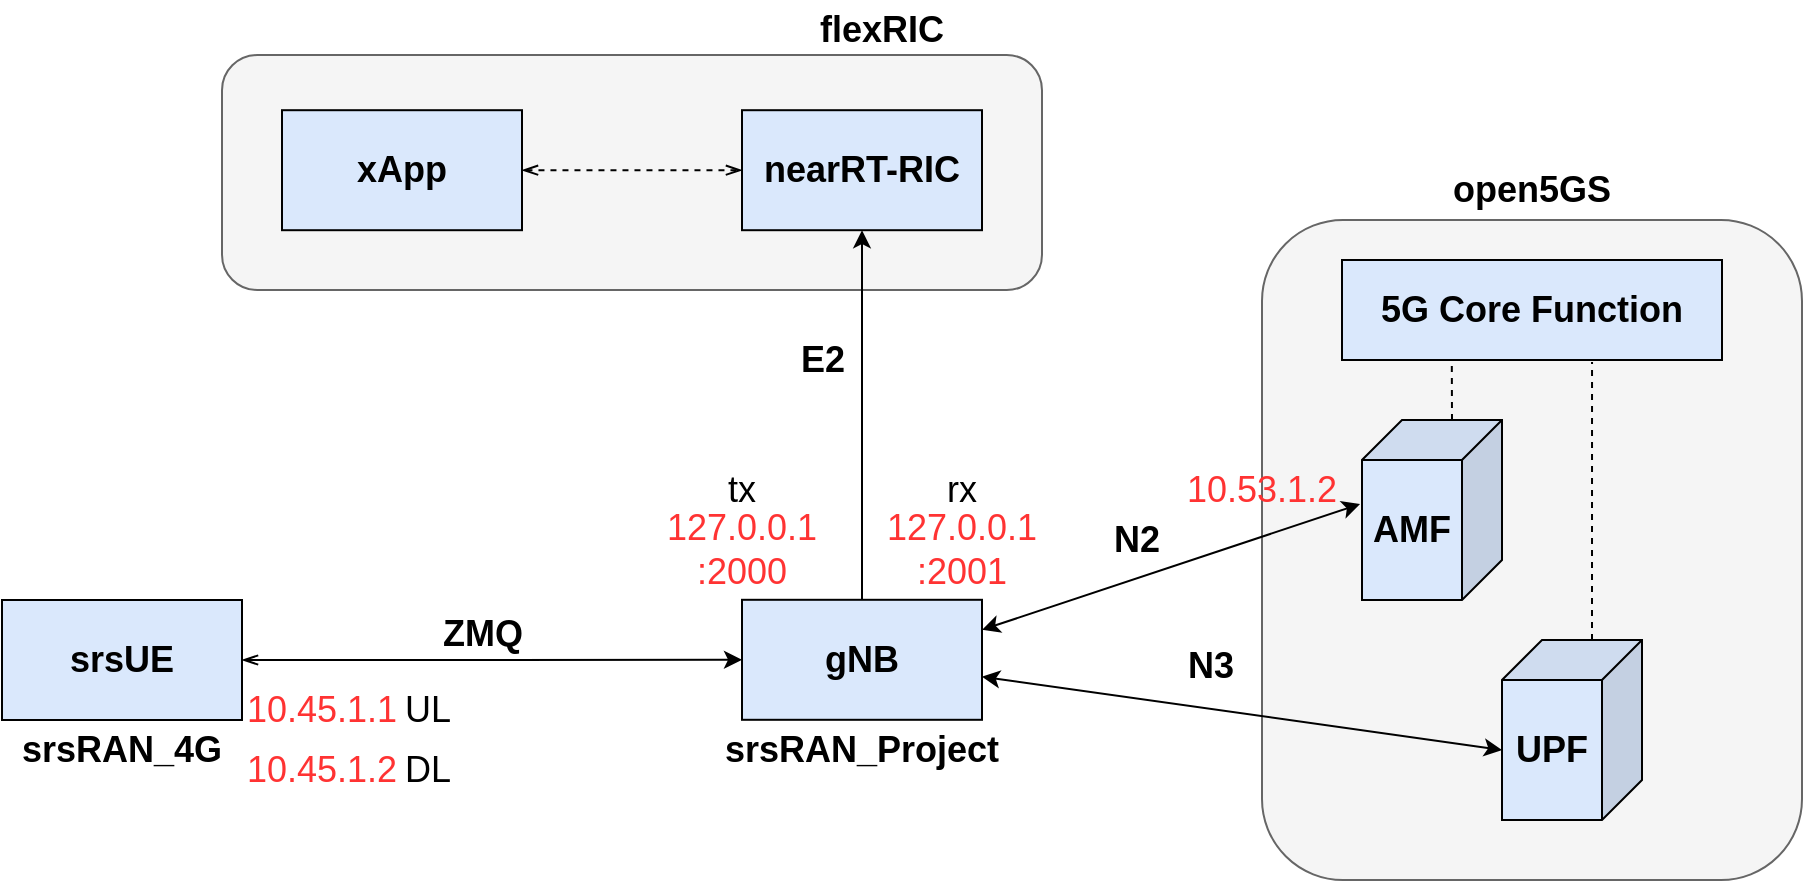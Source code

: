 <mxfile version="24.2.2" type="github" pages="2">
  <diagram name="xapp" id="ojoHGcnaSzJv3oedDj3U">
    <mxGraphModel dx="794" dy="1478" grid="1" gridSize="10" guides="1" tooltips="1" connect="1" arrows="1" fold="1" page="1" pageScale="1" pageWidth="850" pageHeight="1100" math="0" shadow="0">
      <root>
        <mxCell id="0" />
        <mxCell id="1" parent="0" />
        <mxCell id="wnnBVICWyYYFDjC-X7Ee-43" value="" style="rounded=1;whiteSpace=wrap;html=1;fillColor=#f5f5f5;fontColor=#333333;strokeColor=#666666;rotation=90;" parent="1" vertex="1">
          <mxGeometry x="286.25" y="-158.75" width="117.5" height="410" as="geometry" />
        </mxCell>
        <mxCell id="wnnBVICWyYYFDjC-X7Ee-26" value="" style="rounded=1;whiteSpace=wrap;html=1;fillColor=#f5f5f5;fontColor=#333333;strokeColor=#666666;" parent="1" vertex="1">
          <mxGeometry x="660" y="70" width="270" height="330" as="geometry" />
        </mxCell>
        <mxCell id="wnnBVICWyYYFDjC-X7Ee-5" style="edgeStyle=orthogonalEdgeStyle;rounded=0;orthogonalLoop=1;jettySize=auto;html=1;exitX=1;exitY=0.5;exitDx=0;exitDy=0;startArrow=openThin;startFill=0;fontSize=18;" parent="1" source="wnnBVICWyYYFDjC-X7Ee-1" target="wnnBVICWyYYFDjC-X7Ee-3" edge="1">
          <mxGeometry relative="1" as="geometry" />
        </mxCell>
        <mxCell id="wnnBVICWyYYFDjC-X7Ee-6" value="ZMQ" style="edgeLabel;html=1;align=center;verticalAlign=middle;resizable=0;points=[];fontSize=18;fontStyle=1" parent="wnnBVICWyYYFDjC-X7Ee-5" vertex="1" connectable="0">
          <mxGeometry relative="1" as="geometry">
            <mxPoint x="-5" y="-13" as="offset" />
          </mxGeometry>
        </mxCell>
        <mxCell id="wnnBVICWyYYFDjC-X7Ee-1" value="srsUE" style="rounded=0;whiteSpace=wrap;html=1;fillColor=#dae8fc;strokeColor=#000000;fontSize=18;fontStyle=1" parent="1" vertex="1">
          <mxGeometry x="30" y="260" width="120" height="60" as="geometry" />
        </mxCell>
        <mxCell id="wnnBVICWyYYFDjC-X7Ee-2" value="srsRAN_4G" style="text;html=1;align=center;verticalAlign=middle;whiteSpace=wrap;rounded=0;fontSize=18;fontStyle=1" parent="1" vertex="1">
          <mxGeometry x="60" y="320" width="60" height="30" as="geometry" />
        </mxCell>
        <mxCell id="wnnBVICWyYYFDjC-X7Ee-31" style="edgeStyle=orthogonalEdgeStyle;rounded=0;orthogonalLoop=1;jettySize=auto;html=1;exitX=0.5;exitY=0;exitDx=0;exitDy=0;entryX=0.5;entryY=1;entryDx=0;entryDy=0;" parent="1" source="wnnBVICWyYYFDjC-X7Ee-3" target="wnnBVICWyYYFDjC-X7Ee-28" edge="1">
          <mxGeometry relative="1" as="geometry" />
        </mxCell>
        <mxCell id="wnnBVICWyYYFDjC-X7Ee-32" value="&lt;b&gt;&lt;font style=&quot;font-size: 18px;&quot;&gt;E2&lt;/font&gt;&lt;/b&gt;" style="edgeLabel;html=1;align=center;verticalAlign=middle;resizable=0;points=[];" parent="wnnBVICWyYYFDjC-X7Ee-31" vertex="1" connectable="0">
          <mxGeometry x="0.083" y="-2" relative="1" as="geometry">
            <mxPoint x="-22" y="-20" as="offset" />
          </mxGeometry>
        </mxCell>
        <mxCell id="wnnBVICWyYYFDjC-X7Ee-3" value="gNB" style="rounded=0;whiteSpace=wrap;html=1;fillColor=#dae8fc;strokeColor=#000000;fontSize=18;fontStyle=1" parent="1" vertex="1">
          <mxGeometry x="400" y="259.9" width="120" height="60" as="geometry" />
        </mxCell>
        <mxCell id="wnnBVICWyYYFDjC-X7Ee-4" value="srsRAN_Project" style="text;html=1;align=center;verticalAlign=middle;whiteSpace=wrap;rounded=0;fontSize=18;fontStyle=1" parent="1" vertex="1">
          <mxGeometry x="430" y="319.9" width="60" height="30" as="geometry" />
        </mxCell>
        <mxCell id="wnnBVICWyYYFDjC-X7Ee-7" value="10.45.1.1" style="text;html=1;align=center;verticalAlign=middle;whiteSpace=wrap;rounded=0;fontColor=#FF3333;fontSize=18;" parent="1" vertex="1">
          <mxGeometry x="160" y="300" width="60" height="30" as="geometry" />
        </mxCell>
        <mxCell id="wnnBVICWyYYFDjC-X7Ee-8" value="10.45.1.2" style="text;html=1;align=center;verticalAlign=middle;whiteSpace=wrap;rounded=0;fontColor=#FF3333;fontSize=18;" parent="1" vertex="1">
          <mxGeometry x="160" y="330" width="60" height="30" as="geometry" />
        </mxCell>
        <mxCell id="wnnBVICWyYYFDjC-X7Ee-10" value="&lt;font style=&quot;font-size: 18px;&quot;&gt;AMF&lt;/font&gt;" style="shape=cube;whiteSpace=wrap;html=1;boundedLbl=1;backgroundOutline=1;darkOpacity=0.05;darkOpacity2=0.1;flipH=1;fillColor=#dae8fc;strokeColor=#000000;fontStyle=1" parent="1" vertex="1">
          <mxGeometry x="710" y="170" width="70" height="90" as="geometry" />
        </mxCell>
        <mxCell id="wnnBVICWyYYFDjC-X7Ee-11" value="&lt;font style=&quot;font-size: 18px;&quot;&gt;UPF&lt;/font&gt;" style="shape=cube;whiteSpace=wrap;html=1;boundedLbl=1;backgroundOutline=1;darkOpacity=0.05;darkOpacity2=0.1;flipH=1;fillColor=#dae8fc;strokeColor=#000000;fontStyle=1" parent="1" vertex="1">
          <mxGeometry x="780" y="280" width="70" height="90" as="geometry" />
        </mxCell>
        <mxCell id="wnnBVICWyYYFDjC-X7Ee-13" value="" style="endArrow=classic;startArrow=classic;html=1;rounded=0;entryX=1.014;entryY=0.467;entryDx=0;entryDy=0;entryPerimeter=0;exitX=1;exitY=0.25;exitDx=0;exitDy=0;" parent="1" source="wnnBVICWyYYFDjC-X7Ee-3" target="wnnBVICWyYYFDjC-X7Ee-10" edge="1">
          <mxGeometry width="50" height="50" relative="1" as="geometry">
            <mxPoint x="600" y="275" as="sourcePoint" />
            <mxPoint x="680" y="220" as="targetPoint" />
          </mxGeometry>
        </mxCell>
        <mxCell id="wnnBVICWyYYFDjC-X7Ee-18" value="&lt;font style=&quot;font-size: 18px;&quot;&gt;N2&lt;/font&gt;" style="edgeLabel;html=1;align=center;verticalAlign=middle;resizable=0;points=[];fontStyle=1" parent="wnnBVICWyYYFDjC-X7Ee-13" vertex="1" connectable="0">
          <mxGeometry x="0.143" y="2" relative="1" as="geometry">
            <mxPoint x="-31" y="-7" as="offset" />
          </mxGeometry>
        </mxCell>
        <mxCell id="wnnBVICWyYYFDjC-X7Ee-15" value="" style="endArrow=classic;startArrow=classic;html=1;rounded=0;entryX=0;entryY=0;entryDx=70;entryDy=55;entryPerimeter=0;" parent="1" source="wnnBVICWyYYFDjC-X7Ee-3" target="wnnBVICWyYYFDjC-X7Ee-11" edge="1">
          <mxGeometry width="50" height="50" relative="1" as="geometry">
            <mxPoint x="600" y="305" as="sourcePoint" />
            <mxPoint x="709" y="240" as="targetPoint" />
          </mxGeometry>
        </mxCell>
        <mxCell id="wnnBVICWyYYFDjC-X7Ee-19" value="&lt;font style=&quot;font-size: 18px;&quot;&gt;N3&lt;/font&gt;" style="edgeLabel;html=1;align=center;verticalAlign=middle;resizable=0;points=[];fontStyle=1" parent="1" vertex="1" connectable="0">
          <mxGeometry x="610.001" y="220.001" as="geometry">
            <mxPoint x="24" y="73" as="offset" />
          </mxGeometry>
        </mxCell>
        <mxCell id="wnnBVICWyYYFDjC-X7Ee-22" value="5G Core Function" style="rounded=0;whiteSpace=wrap;html=1;fillColor=#dae8fc;strokeColor=#000000;fontSize=18;fontStyle=1" parent="1" vertex="1">
          <mxGeometry x="700" y="90" width="190" height="50" as="geometry" />
        </mxCell>
        <mxCell id="wnnBVICWyYYFDjC-X7Ee-23" style="edgeStyle=orthogonalEdgeStyle;rounded=0;orthogonalLoop=1;jettySize=auto;html=1;exitX=0;exitY=0;exitDx=25;exitDy=0;exitPerimeter=0;entryX=0.289;entryY=1.06;entryDx=0;entryDy=0;entryPerimeter=0;dashed=1;endArrow=none;endFill=0;" parent="1" source="wnnBVICWyYYFDjC-X7Ee-10" target="wnnBVICWyYYFDjC-X7Ee-22" edge="1">
          <mxGeometry relative="1" as="geometry" />
        </mxCell>
        <mxCell id="wnnBVICWyYYFDjC-X7Ee-24" style="edgeStyle=orthogonalEdgeStyle;rounded=0;orthogonalLoop=1;jettySize=auto;html=1;exitX=0;exitY=0;exitDx=25;exitDy=0;exitPerimeter=0;entryX=0.658;entryY=1.02;entryDx=0;entryDy=0;entryPerimeter=0;dashed=1;endArrow=none;endFill=0;" parent="1" source="wnnBVICWyYYFDjC-X7Ee-11" target="wnnBVICWyYYFDjC-X7Ee-22" edge="1">
          <mxGeometry relative="1" as="geometry" />
        </mxCell>
        <mxCell id="wnnBVICWyYYFDjC-X7Ee-25" value="10.53.1.2" style="text;html=1;align=center;verticalAlign=middle;whiteSpace=wrap;rounded=0;fontColor=#FF3333;fontSize=18;" parent="1" vertex="1">
          <mxGeometry x="630" y="190" width="60" height="30" as="geometry" />
        </mxCell>
        <mxCell id="wnnBVICWyYYFDjC-X7Ee-27" value="open5GS" style="text;html=1;align=center;verticalAlign=middle;whiteSpace=wrap;rounded=0;fontSize=18;fontStyle=1" parent="1" vertex="1">
          <mxGeometry x="765" y="40" width="60" height="30" as="geometry" />
        </mxCell>
        <mxCell id="wnnBVICWyYYFDjC-X7Ee-28" value="nearRT-RIC" style="rounded=0;whiteSpace=wrap;html=1;fillColor=#dae8fc;strokeColor=#000000;fontSize=18;fontStyle=1" parent="1" vertex="1">
          <mxGeometry x="400" y="15.1" width="120" height="60" as="geometry" />
        </mxCell>
        <mxCell id="wnnBVICWyYYFDjC-X7Ee-30" style="edgeStyle=orthogonalEdgeStyle;rounded=0;orthogonalLoop=1;jettySize=auto;html=1;exitX=1;exitY=0.5;exitDx=0;exitDy=0;entryX=0;entryY=0.5;entryDx=0;entryDy=0;dashed=1;startArrow=openThin;startFill=0;endArrow=openThin;endFill=0;" parent="1" source="wnnBVICWyYYFDjC-X7Ee-29" target="wnnBVICWyYYFDjC-X7Ee-28" edge="1">
          <mxGeometry relative="1" as="geometry" />
        </mxCell>
        <mxCell id="wnnBVICWyYYFDjC-X7Ee-29" value="xApp" style="rounded=0;whiteSpace=wrap;html=1;fillColor=#dae8fc;strokeColor=#000000;fontSize=18;fontStyle=1" parent="1" vertex="1">
          <mxGeometry x="170" y="15.1" width="120" height="60" as="geometry" />
        </mxCell>
        <mxCell id="wnnBVICWyYYFDjC-X7Ee-33" value="&lt;div&gt;127.0.0.1&lt;/div&gt;&lt;div&gt;:2000&lt;br&gt;&lt;/div&gt;" style="text;html=1;align=center;verticalAlign=middle;whiteSpace=wrap;rounded=0;fontColor=#FF3333;fontSize=18;" parent="1" vertex="1">
          <mxGeometry x="370" y="220.0" width="60" height="30" as="geometry" />
        </mxCell>
        <mxCell id="wnnBVICWyYYFDjC-X7Ee-34" value="&lt;div&gt;127.0.0.1&lt;/div&gt;&lt;div&gt;:2001&lt;br&gt;&lt;/div&gt;" style="text;html=1;align=center;verticalAlign=middle;whiteSpace=wrap;rounded=0;fontColor=#FF3333;fontSize=18;" parent="1" vertex="1">
          <mxGeometry x="480" y="220.0" width="60" height="30" as="geometry" />
        </mxCell>
        <mxCell id="wnnBVICWyYYFDjC-X7Ee-40" value="&lt;font style=&quot;font-size: 18px;&quot;&gt;tx&lt;/font&gt;" style="text;html=1;align=center;verticalAlign=middle;whiteSpace=wrap;rounded=0;" parent="1" vertex="1">
          <mxGeometry x="370" y="190" width="60" height="30" as="geometry" />
        </mxCell>
        <mxCell id="wnnBVICWyYYFDjC-X7Ee-42" value="&lt;font style=&quot;font-size: 18px;&quot;&gt;rx&lt;/font&gt;" style="text;html=1;align=center;verticalAlign=middle;whiteSpace=wrap;rounded=0;" parent="1" vertex="1">
          <mxGeometry x="480" y="190" width="60" height="30" as="geometry" />
        </mxCell>
        <mxCell id="wnnBVICWyYYFDjC-X7Ee-44" value="flexRIC" style="text;html=1;align=center;verticalAlign=middle;whiteSpace=wrap;rounded=0;fontSize=18;fontStyle=1" parent="1" vertex="1">
          <mxGeometry x="440" y="-40" width="60" height="30" as="geometry" />
        </mxCell>
        <mxCell id="SXUeNLZnZb1OJbc_RHLv-1" value="&lt;font style=&quot;font-size: 18px;&quot;&gt;UL&lt;/font&gt;" style="text;html=1;align=center;verticalAlign=middle;whiteSpace=wrap;rounded=0;" parent="1" vertex="1">
          <mxGeometry x="213" y="300" width="60" height="30" as="geometry" />
        </mxCell>
        <mxCell id="SXUeNLZnZb1OJbc_RHLv-2" value="&lt;font style=&quot;font-size: 18px;&quot;&gt;DL&lt;/font&gt;" style="text;html=1;align=center;verticalAlign=middle;whiteSpace=wrap;rounded=0;" parent="1" vertex="1">
          <mxGeometry x="213" y="330" width="60" height="30" as="geometry" />
        </mxCell>
      </root>
    </mxGraphModel>
  </diagram>
  <diagram name="based" id="lm9s_uueo69-VJJlXoHS">
    <mxGraphModel dx="1114" dy="558" grid="1" gridSize="10" guides="1" tooltips="1" connect="1" arrows="1" fold="1" page="1" pageScale="1" pageWidth="850" pageHeight="1100" math="0" shadow="0">
      <root>
        <mxCell id="s9kIeGSkgSVsoQeJnOwm-0" />
        <mxCell id="s9kIeGSkgSVsoQeJnOwm-1" parent="s9kIeGSkgSVsoQeJnOwm-0" />
        <mxCell id="s9kIeGSkgSVsoQeJnOwm-3" value="" style="rounded=1;whiteSpace=wrap;html=1;fillColor=#f5f5f5;fontColor=#333333;strokeColor=#666666;" vertex="1" parent="s9kIeGSkgSVsoQeJnOwm-1">
          <mxGeometry x="660" y="70" width="270" height="330" as="geometry" />
        </mxCell>
        <mxCell id="s9kIeGSkgSVsoQeJnOwm-4" style="edgeStyle=orthogonalEdgeStyle;rounded=0;orthogonalLoop=1;jettySize=auto;html=1;exitX=1;exitY=0.5;exitDx=0;exitDy=0;startArrow=openThin;startFill=0;fontSize=18;" edge="1" parent="s9kIeGSkgSVsoQeJnOwm-1" source="s9kIeGSkgSVsoQeJnOwm-6" target="s9kIeGSkgSVsoQeJnOwm-10">
          <mxGeometry relative="1" as="geometry" />
        </mxCell>
        <mxCell id="s9kIeGSkgSVsoQeJnOwm-5" value="ZMQ" style="edgeLabel;html=1;align=center;verticalAlign=middle;resizable=0;points=[];fontSize=18;fontStyle=1" vertex="1" connectable="0" parent="s9kIeGSkgSVsoQeJnOwm-4">
          <mxGeometry relative="1" as="geometry">
            <mxPoint x="-5" y="-13" as="offset" />
          </mxGeometry>
        </mxCell>
        <mxCell id="s9kIeGSkgSVsoQeJnOwm-6" value="srsUE" style="rounded=0;whiteSpace=wrap;html=1;fillColor=#dae8fc;strokeColor=#000000;fontSize=18;fontStyle=1" vertex="1" parent="s9kIeGSkgSVsoQeJnOwm-1">
          <mxGeometry x="30" y="260" width="120" height="60" as="geometry" />
        </mxCell>
        <mxCell id="s9kIeGSkgSVsoQeJnOwm-7" value="srsRAN_4G" style="text;html=1;align=center;verticalAlign=middle;whiteSpace=wrap;rounded=0;fontSize=18;fontStyle=1" vertex="1" parent="s9kIeGSkgSVsoQeJnOwm-1">
          <mxGeometry x="60" y="320" width="60" height="30" as="geometry" />
        </mxCell>
        <mxCell id="s9kIeGSkgSVsoQeJnOwm-10" value="gNB" style="rounded=0;whiteSpace=wrap;html=1;fillColor=#dae8fc;strokeColor=#000000;fontSize=18;fontStyle=1" vertex="1" parent="s9kIeGSkgSVsoQeJnOwm-1">
          <mxGeometry x="400" y="259.9" width="120" height="60" as="geometry" />
        </mxCell>
        <mxCell id="s9kIeGSkgSVsoQeJnOwm-11" value="srsRAN_Project" style="text;html=1;align=center;verticalAlign=middle;whiteSpace=wrap;rounded=0;fontSize=18;fontStyle=1" vertex="1" parent="s9kIeGSkgSVsoQeJnOwm-1">
          <mxGeometry x="430" y="319.9" width="60" height="30" as="geometry" />
        </mxCell>
        <mxCell id="s9kIeGSkgSVsoQeJnOwm-12" value="10.45.1.1" style="text;html=1;align=center;verticalAlign=middle;whiteSpace=wrap;rounded=0;fontColor=#FF3333;fontSize=18;" vertex="1" parent="s9kIeGSkgSVsoQeJnOwm-1">
          <mxGeometry x="160" y="300" width="60" height="30" as="geometry" />
        </mxCell>
        <mxCell id="s9kIeGSkgSVsoQeJnOwm-13" value="10.45.1.2" style="text;html=1;align=center;verticalAlign=middle;whiteSpace=wrap;rounded=0;fontColor=#FF3333;fontSize=18;" vertex="1" parent="s9kIeGSkgSVsoQeJnOwm-1">
          <mxGeometry x="160" y="330" width="60" height="30" as="geometry" />
        </mxCell>
        <mxCell id="s9kIeGSkgSVsoQeJnOwm-14" value="&lt;font style=&quot;font-size: 18px;&quot;&gt;AMF&lt;/font&gt;" style="shape=cube;whiteSpace=wrap;html=1;boundedLbl=1;backgroundOutline=1;darkOpacity=0.05;darkOpacity2=0.1;flipH=1;fillColor=#dae8fc;strokeColor=#000000;fontStyle=1" vertex="1" parent="s9kIeGSkgSVsoQeJnOwm-1">
          <mxGeometry x="710" y="170" width="70" height="90" as="geometry" />
        </mxCell>
        <mxCell id="s9kIeGSkgSVsoQeJnOwm-15" value="&lt;font style=&quot;font-size: 18px;&quot;&gt;UPF&lt;/font&gt;" style="shape=cube;whiteSpace=wrap;html=1;boundedLbl=1;backgroundOutline=1;darkOpacity=0.05;darkOpacity2=0.1;flipH=1;fillColor=#dae8fc;strokeColor=#000000;fontStyle=1" vertex="1" parent="s9kIeGSkgSVsoQeJnOwm-1">
          <mxGeometry x="780" y="280" width="70" height="90" as="geometry" />
        </mxCell>
        <mxCell id="s9kIeGSkgSVsoQeJnOwm-16" value="" style="endArrow=classic;startArrow=classic;html=1;rounded=0;entryX=1.014;entryY=0.467;entryDx=0;entryDy=0;entryPerimeter=0;exitX=1;exitY=0.25;exitDx=0;exitDy=0;" edge="1" parent="s9kIeGSkgSVsoQeJnOwm-1" source="s9kIeGSkgSVsoQeJnOwm-10" target="s9kIeGSkgSVsoQeJnOwm-14">
          <mxGeometry width="50" height="50" relative="1" as="geometry">
            <mxPoint x="600" y="275" as="sourcePoint" />
            <mxPoint x="680" y="220" as="targetPoint" />
          </mxGeometry>
        </mxCell>
        <mxCell id="s9kIeGSkgSVsoQeJnOwm-17" value="&lt;font style=&quot;font-size: 18px;&quot;&gt;N2&lt;/font&gt;" style="edgeLabel;html=1;align=center;verticalAlign=middle;resizable=0;points=[];fontStyle=1" vertex="1" connectable="0" parent="s9kIeGSkgSVsoQeJnOwm-16">
          <mxGeometry x="0.143" y="2" relative="1" as="geometry">
            <mxPoint x="-31" y="-7" as="offset" />
          </mxGeometry>
        </mxCell>
        <mxCell id="s9kIeGSkgSVsoQeJnOwm-18" value="" style="endArrow=classic;startArrow=classic;html=1;rounded=0;entryX=0;entryY=0;entryDx=70;entryDy=55;entryPerimeter=0;" edge="1" parent="s9kIeGSkgSVsoQeJnOwm-1" source="s9kIeGSkgSVsoQeJnOwm-10" target="s9kIeGSkgSVsoQeJnOwm-15">
          <mxGeometry width="50" height="50" relative="1" as="geometry">
            <mxPoint x="600" y="305" as="sourcePoint" />
            <mxPoint x="709" y="240" as="targetPoint" />
          </mxGeometry>
        </mxCell>
        <mxCell id="s9kIeGSkgSVsoQeJnOwm-19" value="&lt;font style=&quot;font-size: 18px;&quot;&gt;N3&lt;/font&gt;" style="edgeLabel;html=1;align=center;verticalAlign=middle;resizable=0;points=[];fontStyle=1" vertex="1" connectable="0" parent="s9kIeGSkgSVsoQeJnOwm-1">
          <mxGeometry x="610.001" y="220.001" as="geometry">
            <mxPoint x="24" y="73" as="offset" />
          </mxGeometry>
        </mxCell>
        <mxCell id="s9kIeGSkgSVsoQeJnOwm-20" value="5G Core Function" style="rounded=0;whiteSpace=wrap;html=1;fillColor=#dae8fc;strokeColor=#000000;fontSize=18;fontStyle=1" vertex="1" parent="s9kIeGSkgSVsoQeJnOwm-1">
          <mxGeometry x="700" y="90" width="190" height="50" as="geometry" />
        </mxCell>
        <mxCell id="s9kIeGSkgSVsoQeJnOwm-21" style="edgeStyle=orthogonalEdgeStyle;rounded=0;orthogonalLoop=1;jettySize=auto;html=1;exitX=0;exitY=0;exitDx=25;exitDy=0;exitPerimeter=0;entryX=0.289;entryY=1.06;entryDx=0;entryDy=0;entryPerimeter=0;dashed=1;endArrow=none;endFill=0;" edge="1" parent="s9kIeGSkgSVsoQeJnOwm-1" source="s9kIeGSkgSVsoQeJnOwm-14" target="s9kIeGSkgSVsoQeJnOwm-20">
          <mxGeometry relative="1" as="geometry" />
        </mxCell>
        <mxCell id="s9kIeGSkgSVsoQeJnOwm-22" style="edgeStyle=orthogonalEdgeStyle;rounded=0;orthogonalLoop=1;jettySize=auto;html=1;exitX=0;exitY=0;exitDx=25;exitDy=0;exitPerimeter=0;entryX=0.658;entryY=1.02;entryDx=0;entryDy=0;entryPerimeter=0;dashed=1;endArrow=none;endFill=0;" edge="1" parent="s9kIeGSkgSVsoQeJnOwm-1" source="s9kIeGSkgSVsoQeJnOwm-15" target="s9kIeGSkgSVsoQeJnOwm-20">
          <mxGeometry relative="1" as="geometry" />
        </mxCell>
        <mxCell id="s9kIeGSkgSVsoQeJnOwm-23" value="10.53.1.2" style="text;html=1;align=center;verticalAlign=middle;whiteSpace=wrap;rounded=0;fontColor=#FF3333;fontSize=18;" vertex="1" parent="s9kIeGSkgSVsoQeJnOwm-1">
          <mxGeometry x="630" y="190" width="60" height="30" as="geometry" />
        </mxCell>
        <mxCell id="s9kIeGSkgSVsoQeJnOwm-24" value="open5GS" style="text;html=1;align=center;verticalAlign=middle;whiteSpace=wrap;rounded=0;fontSize=18;fontStyle=1" vertex="1" parent="s9kIeGSkgSVsoQeJnOwm-1">
          <mxGeometry x="765" y="40" width="60" height="30" as="geometry" />
        </mxCell>
        <mxCell id="s9kIeGSkgSVsoQeJnOwm-28" value="&lt;div&gt;127.0.0.1&lt;/div&gt;&lt;div&gt;:2000&lt;br&gt;&lt;/div&gt;" style="text;html=1;align=center;verticalAlign=middle;whiteSpace=wrap;rounded=0;fontColor=#FF3333;fontSize=18;" vertex="1" parent="s9kIeGSkgSVsoQeJnOwm-1">
          <mxGeometry x="370" y="220.0" width="60" height="30" as="geometry" />
        </mxCell>
        <mxCell id="s9kIeGSkgSVsoQeJnOwm-29" value="&lt;div&gt;127.0.0.1&lt;/div&gt;&lt;div&gt;:2001&lt;br&gt;&lt;/div&gt;" style="text;html=1;align=center;verticalAlign=middle;whiteSpace=wrap;rounded=0;fontColor=#FF3333;fontSize=18;" vertex="1" parent="s9kIeGSkgSVsoQeJnOwm-1">
          <mxGeometry x="480" y="220.0" width="60" height="30" as="geometry" />
        </mxCell>
        <mxCell id="s9kIeGSkgSVsoQeJnOwm-30" value="&lt;font style=&quot;font-size: 18px;&quot;&gt;tx&lt;/font&gt;" style="text;html=1;align=center;verticalAlign=middle;whiteSpace=wrap;rounded=0;" vertex="1" parent="s9kIeGSkgSVsoQeJnOwm-1">
          <mxGeometry x="370" y="190" width="60" height="30" as="geometry" />
        </mxCell>
        <mxCell id="s9kIeGSkgSVsoQeJnOwm-31" value="&lt;font style=&quot;font-size: 18px;&quot;&gt;rx&lt;/font&gt;" style="text;html=1;align=center;verticalAlign=middle;whiteSpace=wrap;rounded=0;" vertex="1" parent="s9kIeGSkgSVsoQeJnOwm-1">
          <mxGeometry x="480" y="190" width="60" height="30" as="geometry" />
        </mxCell>
        <mxCell id="s9kIeGSkgSVsoQeJnOwm-33" value="&lt;font style=&quot;font-size: 18px;&quot;&gt;UL&lt;/font&gt;" style="text;html=1;align=center;verticalAlign=middle;whiteSpace=wrap;rounded=0;" vertex="1" parent="s9kIeGSkgSVsoQeJnOwm-1">
          <mxGeometry x="213" y="300" width="60" height="30" as="geometry" />
        </mxCell>
        <mxCell id="s9kIeGSkgSVsoQeJnOwm-34" value="&lt;font style=&quot;font-size: 18px;&quot;&gt;DL&lt;/font&gt;" style="text;html=1;align=center;verticalAlign=middle;whiteSpace=wrap;rounded=0;" vertex="1" parent="s9kIeGSkgSVsoQeJnOwm-1">
          <mxGeometry x="213" y="330" width="60" height="30" as="geometry" />
        </mxCell>
      </root>
    </mxGraphModel>
  </diagram>
</mxfile>
